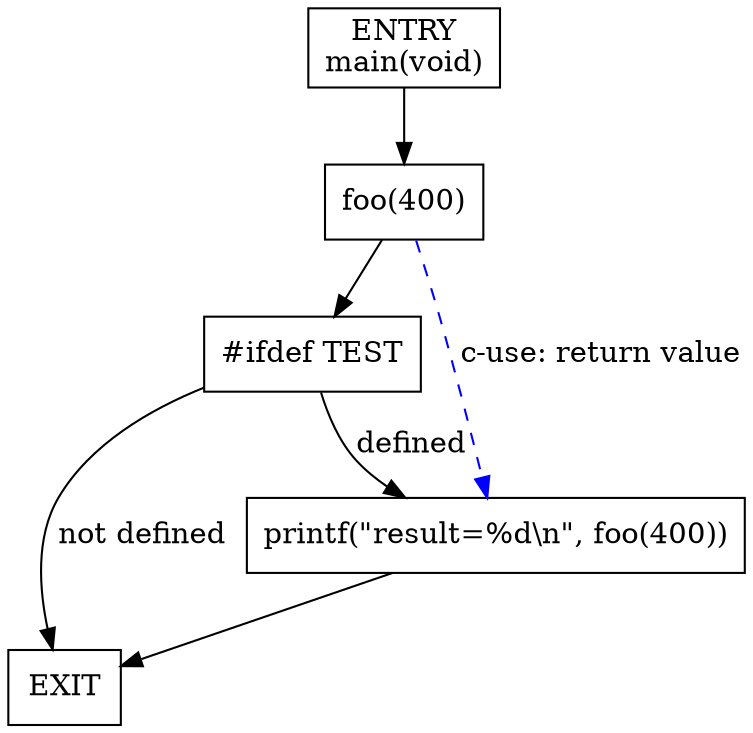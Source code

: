 digraph main_DCFG {
    rankdir=TB;
    node [shape=box];
    
    // Nos principais
    entry [label="ENTRY\nmain(void)"];
    call_foo [label="foo(400)"];
    cond_test [label="#ifdef TEST"];
    print [label="printf(\"result=%d\\n\", foo(400))"];
    exit [label="EXIT"];
    
    // Arestas de controle
    entry -> call_foo;
    call_foo -> cond_test;
    cond_test -> print [label="defined"];
    cond_test -> exit [label="not defined"];
    print -> exit;
    
    // Arestas de dados
    call_foo -> print [label="c-use: return value", style=dashed, color=blue];
}